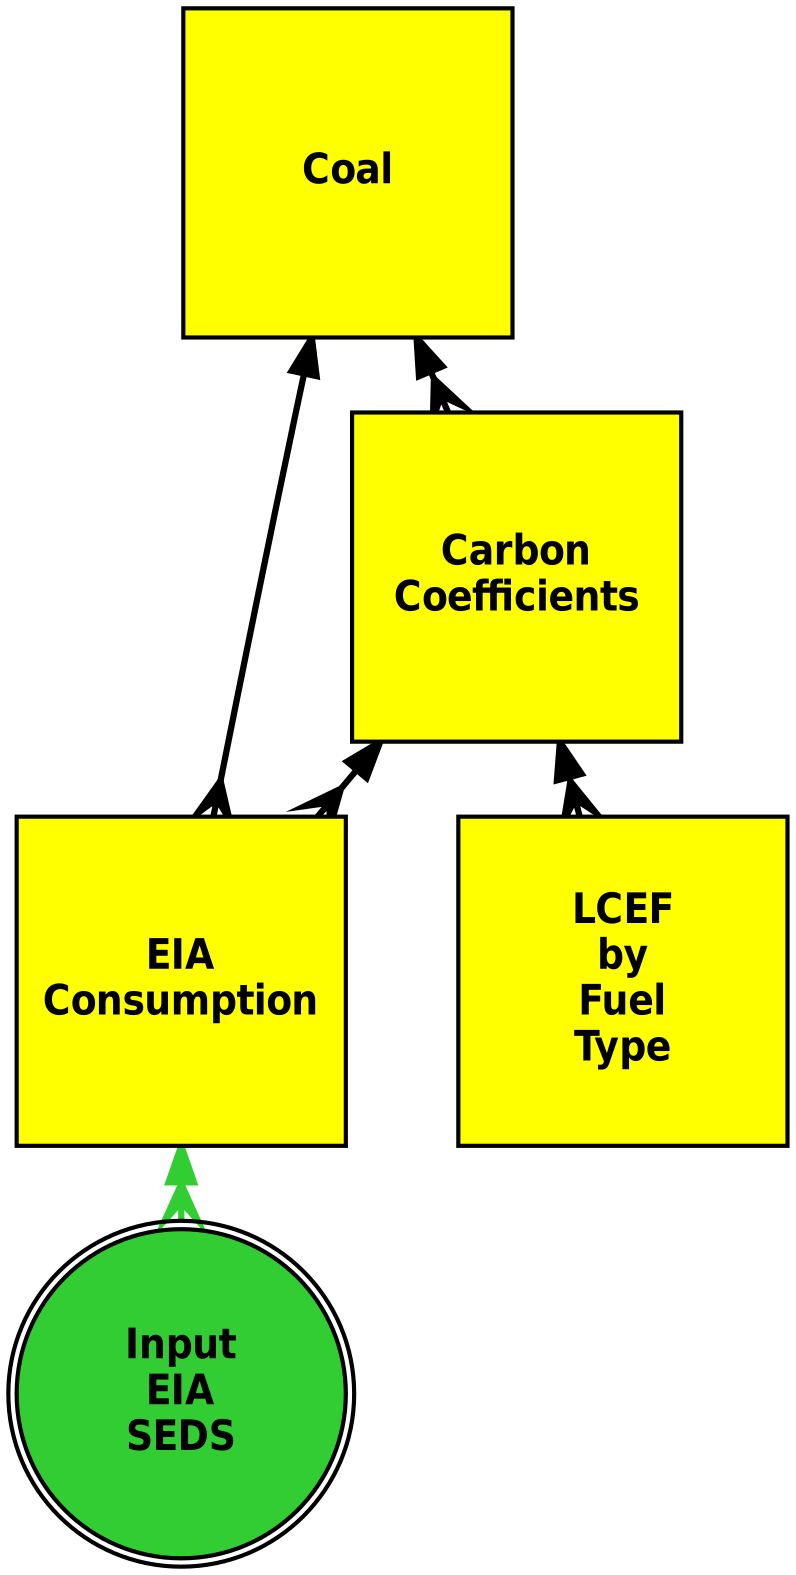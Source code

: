 digraph dependencies {
layers="one:two:three";
outputorder="edgesfirst";
nodesep=0.75;
Coal [layer="two"] [style="filled"] [height="2.2"] [shape="box"] [fontsize="20"] [fillcolor="yellow"] [fontname="Helvetica-Narrow-Bold"] [fixedsize="true"] [label="Coal"] [width="2.2"] [penwidth="2"];
Coal -> Carbon_Coefficients [layer="one"] [arrowhead="crow"] [color="black"] [arrowsize="1.75"] [dir="both"] [penwidth="3"];
Coal -> EIA_Consumption [layer="one"] [arrowhead="crow"] [color="black"] [arrowsize="1.75"] [dir="both"] [penwidth="3"];
Carbon_Coefficients [layer="two"] [style="filled"] [height="2.2"] [shape="box"] [fontsize="20"] [fillcolor="yellow"] [fontname="Helvetica-Narrow-Bold"] [fixedsize="true"] [label="Carbon\nCoefficients"] [width="2.2"] [penwidth="2"];
Carbon_Coefficients -> EIA_Consumption [layer="one"] [arrowhead="crow"] [color="black"] [arrowsize="1.75"] [dir="both"] [penwidth="3"];
Carbon_Coefficients -> LCEF_by_Fuel_Type [layer="one"] [arrowhead="crow"] [color="black"] [arrowsize="1.75"] [dir="both"] [penwidth="3"];
EIA_Consumption [layer="two"] [style="filled"] [height="2.2"] [shape="box"] [fontsize="20"] [fillcolor="yellow"] [fontname="Helvetica-Narrow-Bold"] [fixedsize="true"] [label="EIA\nConsumption"] [width="2.2"] [penwidth="2"];
EIA_Consumption -> Input_EIA_SEDS [layer="one"] [arrowhead="crow"] [color="limegreen"] [arrowsize="1.75"] [dir="both"] [penwidth="3"];
LCEF_by_Fuel_Type [layer="two"] [style="filled"] [height="2.2"] [shape="box"] [fontsize="20"] [fillcolor="yellow"] [fontname="Helvetica-Narrow-Bold"] [fixedsize="true"] [label="LCEF\nby\nFuel\nType"] [width="2.2"] [penwidth="2"];
Input_EIA_SEDS [layer="two"] [style="filled"] [height="2.2"] [shape="doublecircle"] [fontsize="20"] [fillcolor="limegreen"] [fontname="Helvetica-Narrow-Bold"] [fixedsize="true"] [label="Input\nEIA\nSEDS"] [width="2.2"] [penwidth="2"];
}